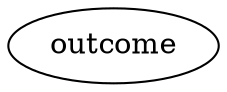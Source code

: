 digraph {
	graph [bb="0,0,101.39,36"];
	node [label="\N"];
	outcome	 [height=0.5,
		label=outcome,
		pos="50.696,18",
		width=1.4082];
}
